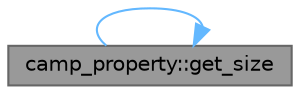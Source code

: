 digraph "camp_property::get_size"
{
 // LATEX_PDF_SIZE
  bgcolor="transparent";
  edge [fontname=Helvetica,fontsize=10,labelfontname=Helvetica,labelfontsize=10];
  node [fontname=Helvetica,fontsize=10,shape=box,height=0.2,width=0.4];
  rankdir="LR";
  Node1 [label="camp_property::get_size",height=0.2,width=0.4,color="gray40", fillcolor="grey60", style="filled", fontcolor="black",tooltip="Get the number of elements in the property set."];
  Node1 -> Node1 [color="steelblue1",style="solid"];
}
